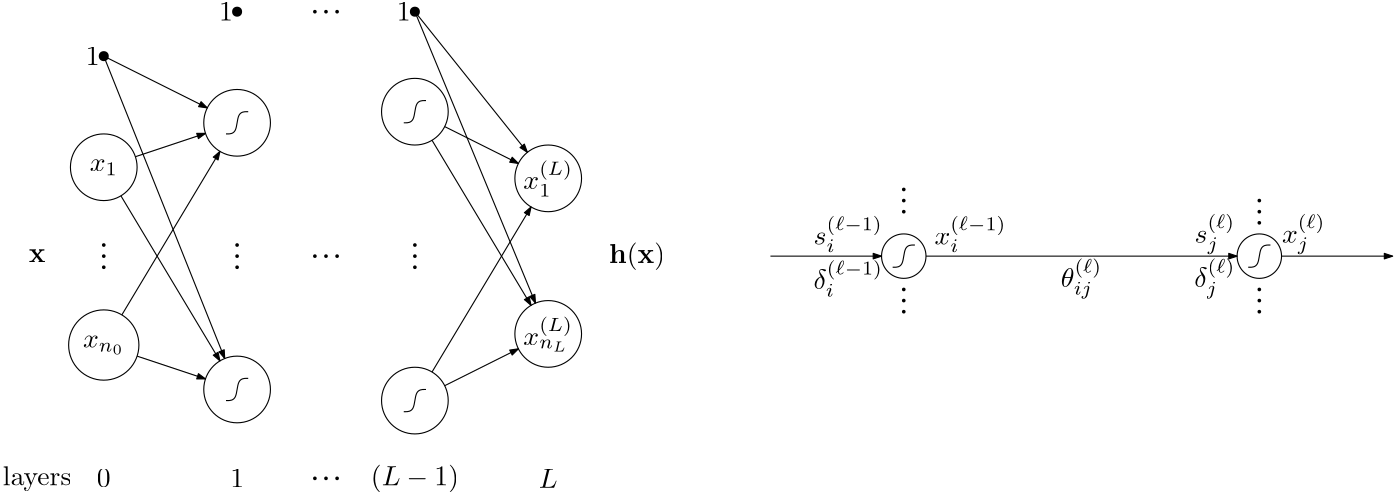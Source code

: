 <?xml version="1.0"?>
<!DOCTYPE ipe SYSTEM "ipe.dtd">
<ipe version="70005" creator="Ipe 7.1.4">
<info created="D:20150227022316" modified="D:20150227032034"/>
<ipestyle name="basic">
<symbol name="arrow/arc(spx)">
<path stroke="sym-stroke" fill="sym-stroke" pen="sym-pen">
0 0 m
-1 0.333 l
-1 -0.333 l
h
</path>
</symbol>
<symbol name="arrow/farc(spx)">
<path stroke="sym-stroke" fill="white" pen="sym-pen">
0 0 m
-1 0.333 l
-1 -0.333 l
h
</path>
</symbol>
<symbol name="mark/circle(sx)" transformations="translations">
<path fill="sym-stroke">
0.6 0 0 0.6 0 0 e
0.4 0 0 0.4 0 0 e
</path>
</symbol>
<symbol name="mark/disk(sx)" transformations="translations">
<path fill="sym-stroke">
0.6 0 0 0.6 0 0 e
</path>
</symbol>
<symbol name="mark/fdisk(sfx)" transformations="translations">
<group>
<path fill="sym-fill">
0.5 0 0 0.5 0 0 e
</path>
<path fill="sym-stroke" fillrule="eofill">
0.6 0 0 0.6 0 0 e
0.4 0 0 0.4 0 0 e
</path>
</group>
</symbol>
<symbol name="mark/box(sx)" transformations="translations">
<path fill="sym-stroke" fillrule="eofill">
-0.6 -0.6 m
0.6 -0.6 l
0.6 0.6 l
-0.6 0.6 l
h
-0.4 -0.4 m
0.4 -0.4 l
0.4 0.4 l
-0.4 0.4 l
h
</path>
</symbol>
<symbol name="mark/square(sx)" transformations="translations">
<path fill="sym-stroke">
-0.6 -0.6 m
0.6 -0.6 l
0.6 0.6 l
-0.6 0.6 l
h
</path>
</symbol>
<symbol name="mark/fsquare(sfx)" transformations="translations">
<group>
<path fill="sym-fill">
-0.5 -0.5 m
0.5 -0.5 l
0.5 0.5 l
-0.5 0.5 l
h
</path>
<path fill="sym-stroke" fillrule="eofill">
-0.6 -0.6 m
0.6 -0.6 l
0.6 0.6 l
-0.6 0.6 l
h
-0.4 -0.4 m
0.4 -0.4 l
0.4 0.4 l
-0.4 0.4 l
h
</path>
</group>
</symbol>
<symbol name="mark/cross(sx)" transformations="translations">
<group>
<path fill="sym-stroke">
-0.43 -0.57 m
0.57 0.43 l
0.43 0.57 l
-0.57 -0.43 l
h
</path>
<path fill="sym-stroke">
-0.43 0.57 m
0.57 -0.43 l
0.43 -0.57 l
-0.57 0.43 l
h
</path>
</group>
</symbol>
<symbol name="arrow/fnormal(spx)">
<path stroke="sym-stroke" fill="white" pen="sym-pen">
0 0 m
-1 0.333 l
-1 -0.333 l
h
</path>
</symbol>
<symbol name="arrow/pointed(spx)">
<path stroke="sym-stroke" fill="sym-stroke" pen="sym-pen">
0 0 m
-1 0.333 l
-0.8 0 l
-1 -0.333 l
h
</path>
</symbol>
<symbol name="arrow/fpointed(spx)">
<path stroke="sym-stroke" fill="white" pen="sym-pen">
0 0 m
-1 0.333 l
-0.8 0 l
-1 -0.333 l
h
</path>
</symbol>
<symbol name="arrow/linear(spx)">
<path stroke="sym-stroke" pen="sym-pen">
-1 0.333 m
0 0 l
-1 -0.333 l
</path>
</symbol>
<symbol name="arrow/fdouble(spx)">
<path stroke="sym-stroke" fill="white" pen="sym-pen">
0 0 m
-1 0.333 l
-1 -0.333 l
h
-1 0 m
-2 0.333 l
-2 -0.333 l
h
</path>
</symbol>
<symbol name="arrow/double(spx)">
<path stroke="sym-stroke" fill="sym-stroke" pen="sym-pen">
0 0 m
-1 0.333 l
-1 -0.333 l
h
-1 0 m
-2 0.333 l
-2 -0.333 l
h
</path>
</symbol>
<pen name="heavier" value="0.8"/>
<pen name="fat" value="1.2"/>
<pen name="ultrafat" value="2"/>
<symbolsize name="large" value="5"/>
<symbolsize name="small" value="2"/>
<symbolsize name="tiny" value="1.1"/>
<arrowsize name="large" value="10"/>
<arrowsize name="small" value="5"/>
<arrowsize name="tiny" value="3"/>
<color name="red" value="1 0 0"/>
<color name="green" value="0 1 0"/>
<color name="blue" value="0 0 1"/>
<color name="yellow" value="1 1 0"/>
<color name="orange" value="1 0.647 0"/>
<color name="gold" value="1 0.843 0"/>
<color name="purple" value="0.627 0.125 0.941"/>
<color name="gray" value="0.745"/>
<color name="brown" value="0.647 0.165 0.165"/>
<color name="navy" value="0 0 0.502"/>
<color name="pink" value="1 0.753 0.796"/>
<color name="seagreen" value="0.18 0.545 0.341"/>
<color name="turquoise" value="0.251 0.878 0.816"/>
<color name="violet" value="0.933 0.51 0.933"/>
<color name="darkblue" value="0 0 0.545"/>
<color name="darkcyan" value="0 0.545 0.545"/>
<color name="darkgray" value="0.663"/>
<color name="darkgreen" value="0 0.392 0"/>
<color name="darkmagenta" value="0.545 0 0.545"/>
<color name="darkorange" value="1 0.549 0"/>
<color name="darkred" value="0.545 0 0"/>
<color name="lightblue" value="0.678 0.847 0.902"/>
<color name="lightcyan" value="0.878 1 1"/>
<color name="lightgray" value="0.827"/>
<color name="lightgreen" value="0.565 0.933 0.565"/>
<color name="lightyellow" value="1 1 0.878"/>
<dashstyle name="dashed" value="[4] 0"/>
<dashstyle name="dotted" value="[1 3] 0"/>
<dashstyle name="dash dotted" value="[4 2 1 2] 0"/>
<dashstyle name="dash dot dotted" value="[4 2 1 2 1 2] 0"/>
<textsize name="large" value="\large"/>
<textsize name="Large" value="\Large"/>
<textsize name="LARGE" value="\LARGE"/>
<textsize name="huge" value="\huge"/>
<textsize name="Huge" value="\Huge"/>
<textsize name="small" value="\small"/>
<textsize name="footnote" value="\footnotesize"/>
<textsize name="tiny" value="\tiny"/>
<textstyle name="center" begin="\begin{center}" end="\end{center}"/>
<textstyle name="itemize" begin="\begin{itemize}" end="\end{itemize}"/>
<textstyle name="item" begin="\begin{itemize}\item{}" end="\end{itemize}"/>
<gridsize name="4 pts" value="4"/>
<gridsize name="8 pts (~3 mm)" value="8"/>
<gridsize name="16 pts (~6 mm)" value="16"/>
<gridsize name="32 pts (~12 mm)" value="32"/>
<gridsize name="10 pts (~3.5 mm)" value="10"/>
<gridsize name="20 pts (~7 mm)" value="20"/>
<gridsize name="14 pts (~5 mm)" value="14"/>
<gridsize name="28 pts (~10 mm)" value="28"/>
<gridsize name="56 pts (~20 mm)" value="56"/>
<anglesize name="90 deg" value="90"/>
<anglesize name="60 deg" value="60"/>
<anglesize name="45 deg" value="45"/>
<anglesize name="30 deg" value="30"/>
<anglesize name="22.5 deg" value="22.5"/>
<tiling name="falling" angle="-60" step="4" width="1"/>
<tiling name="rising" angle="30" step="4" width="1"/>
</ipestyle>
<page>
<layer name="alpha"/>
<view layers="alpha" active="alpha"/>
<text layer="alpha" transformations="translations" pos="96 704" stroke="black" type="label" width="10.163" height="4.294" depth="1.49" halign="center" valign="center">$x_1$</text>
<use matrix="1 0 0 1 0 8" name="mark/disk(sx)" pos="96 736" size="normal" stroke="black"/>
<text matrix="1 0 0 1 4 8" transformations="translations" pos="88 736" stroke="black" type="label" width="4.981" height="6.42" depth="0" halign="center" valign="center">$1$</text>
<use matrix="1 0 0 1 0 -12" name="mark/disk(sx)" pos="96 688" size="tiny" stroke="black"/>
<use matrix="1 0 0 1 0 -12" name="mark/disk(sx)" pos="96 684" size="tiny" stroke="black"/>
<use matrix="1 0 0 1 0 -12" name="mark/disk(sx)" pos="96 680" size="tiny" stroke="black"/>
<text transformations="translations" pos="96 640" stroke="black" type="label" width="15.005" height="4.29" depth="2.49" halign="center" valign="center">$x_{n_0}$</text>
<use matrix="1 0 0 1 48 8" name="mark/disk(sx)" pos="160 752" size="normal" stroke="black"/>
<text matrix="1 0 0 1 48 8" transformations="translations" pos="156 752" stroke="black" type="label" width="4.981" height="6.42" depth="0" halign="center" valign="center">$1$</text>
<use matrix="1 0 0 1 112 -12" name="mark/disk(sx)" pos="96 688" size="tiny" stroke="black"/>
<use matrix="1 0 0 1 112 -12" name="mark/disk(sx)" pos="96 684" size="tiny" stroke="black"/>
<use matrix="1 0 0 1 112 -12" name="mark/disk(sx)" pos="96 680" size="tiny" stroke="black"/>
<path matrix="1 0 0 1 -16 0" stroke="black">
156 716 m
160 716
160 724
164 724 s
</path>
<use matrix="1 0 0 1 -16 8" name="mark/disk(sx)" pos="160 752" size="normal" stroke="black"/>
<text matrix="1 0 0 1 -16 8" transformations="translations" pos="156 752" stroke="black" type="label" width="4.981" height="6.42" depth="0" halign="center" valign="center">$1$</text>
<use matrix="1 0 0 1 48 -12" name="mark/disk(sx)" pos="96 688" size="tiny" stroke="black"/>
<use matrix="1 0 0 1 48 -12" name="mark/disk(sx)" pos="96 684" size="tiny" stroke="black"/>
<use matrix="1 0 0 1 48 -12" name="mark/disk(sx)" pos="96 680" size="tiny" stroke="black"/>
<use matrix="1 0 0 1 16 0" name="mark/disk(sx)" pos="160 672" size="tiny" stroke="black"/>
<use matrix="1 0 0 1 16 0" name="mark/disk(sx)" pos="156 672" size="tiny" stroke="black"/>
<use matrix="1 0 0 1 16 0" name="mark/disk(sx)" pos="164 672" size="tiny" stroke="black"/>
<text matrix="1 0 0 1 32 0" transformations="translations" pos="224 700" stroke="black" type="label" width="17.884" height="10.412" depth="2.65" halign="center" valign="center">$x_1^{(L)}$</text>
<text matrix="1 0 0 1 32 0" transformations="translations" pos="224 644" stroke="black" type="label" width="17.884" height="10.412" depth="2.16" halign="center" valign="center">$x_{n_L}^{(L)}$</text>
<path stroke="black">
12.6491 0 0 12.6491 96 640 e
</path>
<path stroke="black">
12 0 0 12 96 704 e
</path>
<path matrix="1 0 0 1 32 0" stroke="black">
12 0 0 12 224 644 e
</path>
<path matrix="1 0 0 1 32 0" stroke="black">
12 0 0 12 224 700 e
</path>
<path stroke="black">
12 0 0 12 144 720 e
</path>
<path matrix="1 0 0 1 -16 -96" stroke="black">
156 716 m
160 716
160 724
164 724 s
</path>
<path matrix="1 0 0 1 0 -96" stroke="black">
12 0 0 12 144 720 e
</path>
<path matrix="1 0 0 1 48 4" stroke="black">
156 716 m
160 716
160 724
164 724 s
</path>
<path matrix="1 0 0 1 64 4" stroke="black">
12 0 0 12 144 720 e
</path>
<path matrix="1 0 0 1 48 -100" stroke="black">
156 716 m
160 716
160 724
164 724 s
</path>
<path matrix="1 0 0 1 64 -100" stroke="black">
12 0 0 12 144 720 e
</path>
<path stroke="black" arrow="normal/tiny">
96 744 m
133.267 725.367 l
</path>
<path stroke="black" arrow="normal/tiny">
96 744 m
139.543 635.142 l
</path>
<path stroke="black" arrow="normal/tiny">
107.384 707.795 m
132.616 716.205 l
</path>
<path stroke="black" arrow="normal/tiny">
102.174 693.71 m
137.826 634.29 l
</path>
<path stroke="black" arrow="normal/tiny">
108 636 m
132.616 627.795 l
</path>
<path stroke="black" arrow="normal/tiny">
102.508 650.847 m
137.826 709.71 l
</path>
<path stroke="black" arrow="normal/tiny">
208 760 m
248.504 709.37 l
</path>
<path stroke="black" arrow="normal/tiny">
208 760 m
251.412 655.088 l
</path>
<path stroke="black" arrow="normal/tiny">
218.733 718.633 m
245.267 705.367 l
</path>
<path stroke="black" arrow="normal/tiny">
214.174 713.71 m
249.826 654.29 l
</path>
<path stroke="black" arrow="normal/tiny">
214.174 630.29 m
249.826 689.71 l
</path>
<path stroke="black" arrow="normal/tiny">
218.733 625.367 m
245.267 638.633 l
</path>
<text matrix="1 0 0 1 -24 80" transformations="translations" pos="96 592" stroke="black" type="label" width="6.047" height="4.428" depth="0" halign="center" valign="center">$\mathbf x$</text>
<text matrix="1 0 0 1 0 16" transformations="translations" pos="96 576" stroke="black" type="label" width="4.981" height="6.42" depth="0" halign="center" valign="center">$0$</text>
<text matrix="1 0 0 1 0 16" transformations="translations" pos="144 576" stroke="black" type="label" width="4.981" height="6.42" depth="0" halign="center" valign="center">$1$</text>
<text matrix="1 0 0 1 0 16" transformations="translations" pos="208 576" stroke="black" type="label" width="31.687" height="7.473" depth="2.49" halign="center" valign="center">$(L - 1)$</text>
<text matrix="1 0 0 1 0 16" transformations="translations" pos="256 576" stroke="black" type="label" width="6.78" height="6.808" depth="0" halign="center" valign="center">$L$</text>
<use matrix="1 0 0 1 0 16" name="mark/disk(sx)" pos="176 576" size="tiny" stroke="black"/>
<use matrix="1 0 0 1 0 16" name="mark/disk(sx)" pos="172 576" size="tiny" stroke="black"/>
<use matrix="1 0 0 1 0 16" name="mark/disk(sx)" pos="180 576" size="tiny" stroke="black"/>
<use name="mark/disk(sx)" pos="176 760" size="tiny" stroke="black"/>
<use name="mark/disk(sx)" pos="172 760" size="tiny" stroke="black"/>
<use name="mark/disk(sx)" pos="180 760" size="tiny" stroke="black"/>
<text matrix="1 0 0 1 32 80" transformations="translations" pos="256 592" stroke="black" type="label" width="20.16" height="7.473" depth="2.49" halign="center" valign="center">$\mathbf h(\mathbf x)$</text>
<path matrix="1 0 0 1 16 16" stroke="black">
8 0 0 8 368 656 e
</path>
<path matrix="1 0 0 1 16 16" stroke="black">
364 652 m
368 652
368 660
372 660 s
</path>
<path matrix="1 0 0 1 144 16" stroke="black">
8 0 0 8 368 656 e
</path>
<path matrix="1 0 0 1 144 16" stroke="black">
364 652 m
368 652
368 660
372 660 s
</path>
<path matrix="1 0 0 1 16 -16" stroke="black" arrow="normal/tiny">
320 688 m
360 688 l
</path>
<path matrix="1 0 0 1 16 -16" stroke="black" arrow="normal/tiny">
376 688 m
488 688 l
</path>
<path matrix="1 0 0 1 16 -16" stroke="black" arrow="normal/tiny">
504 688 m
544 688 l
</path>
<use matrix="1 0 0 1 16 -16" name="mark/disk(sx)" pos="368 704" size="tiny" stroke="black"/>
<use matrix="1 0 0 1 16 -16" name="mark/disk(sx)" pos="368 708" size="tiny" stroke="black"/>
<use matrix="1 0 0 1 16 -16" name="mark/disk(sx)" pos="368 712" size="tiny" stroke="black"/>
<use matrix="1 0 0 1 16 -16" name="mark/disk(sx)" pos="368 676" size="tiny" stroke="black"/>
<use matrix="1 0 0 1 16 -16" name="mark/disk(sx)" pos="368 672" size="tiny" stroke="black"/>
<use matrix="1 0 0 1 16 -16" name="mark/disk(sx)" pos="368 668" size="tiny" stroke="black"/>
<use matrix="1 0 0 1 16 -16" name="mark/disk(sx)" pos="496 676" size="tiny" stroke="black"/>
<use matrix="1 0 0 1 16 -16" name="mark/disk(sx)" pos="496 672" size="tiny" stroke="black"/>
<use matrix="1 0 0 1 16 -16" name="mark/disk(sx)" pos="496 668" size="tiny" stroke="black"/>
<use matrix="1 0 0 1 16 -16" name="mark/disk(sx)" pos="496 700" size="tiny" stroke="black"/>
<use matrix="1 0 0 1 16 -16" name="mark/disk(sx)" pos="496 704" size="tiny" stroke="black"/>
<use matrix="1 0 0 1 16 -16" name="mark/disk(sx)" pos="496 708" size="tiny" stroke="black"/>
<text matrix="1 0 0 1 16 -16" transformations="translations" pos="512 696" stroke="black" type="label" width="15.753" height="10.408" depth="4.13" halign="center" valign="center">$x_j^{(\ell)}$</text>
<text matrix="1 0 0 1 24 -16" transformations="translations" pos="384 696" stroke="black" type="label" width="25.951" height="10.402" depth="2.78" halign="center" valign="center">$x_i^{(\ell - 1)}$</text>
<text matrix="1 0 0 1 8 -32" transformations="translations" pos="440 696" stroke="black" type="label" width="15.013" height="10.408" depth="4.13" halign="center" valign="center">$\theta_{ij}^{(\ell)}$</text>
<text matrix="1 0 0 1 20 -16" transformations="translations" pos="476 696" stroke="black" type="label" width="14.73" height="10.408" depth="4.13" halign="center" valign="center">$s_j^{(\ell)}$</text>
<text matrix="1 0 0 1 20 -16" transformations="translations" pos="476 680" stroke="black" type="label" width="14.864" height="10.408" depth="4.13" halign="center" valign="center">$\delta_j^{(\ell)}$</text>
<text matrix="1 0 0 1 16 -16" transformations="translations" pos="348 696" stroke="black" type="label" width="24.927" height="10.402" depth="2.78" halign="center" valign="center">$s_i^{(\ell - 1)}$</text>
<text matrix="1 0 0 1 16 -16" transformations="translations" pos="348 680" stroke="black" type="label" width="25.062" height="10.402" depth="2.78" halign="center" valign="center">$\delta_i^{(\ell - 1)}$</text>
<text matrix="1 0 0 1 8 0" transformations="translations" pos="64 592" stroke="black" type="label" width="24.713" height="6.926" depth="1.93" halign="center" valign="center">layers</text>
</page>
</ipe>
